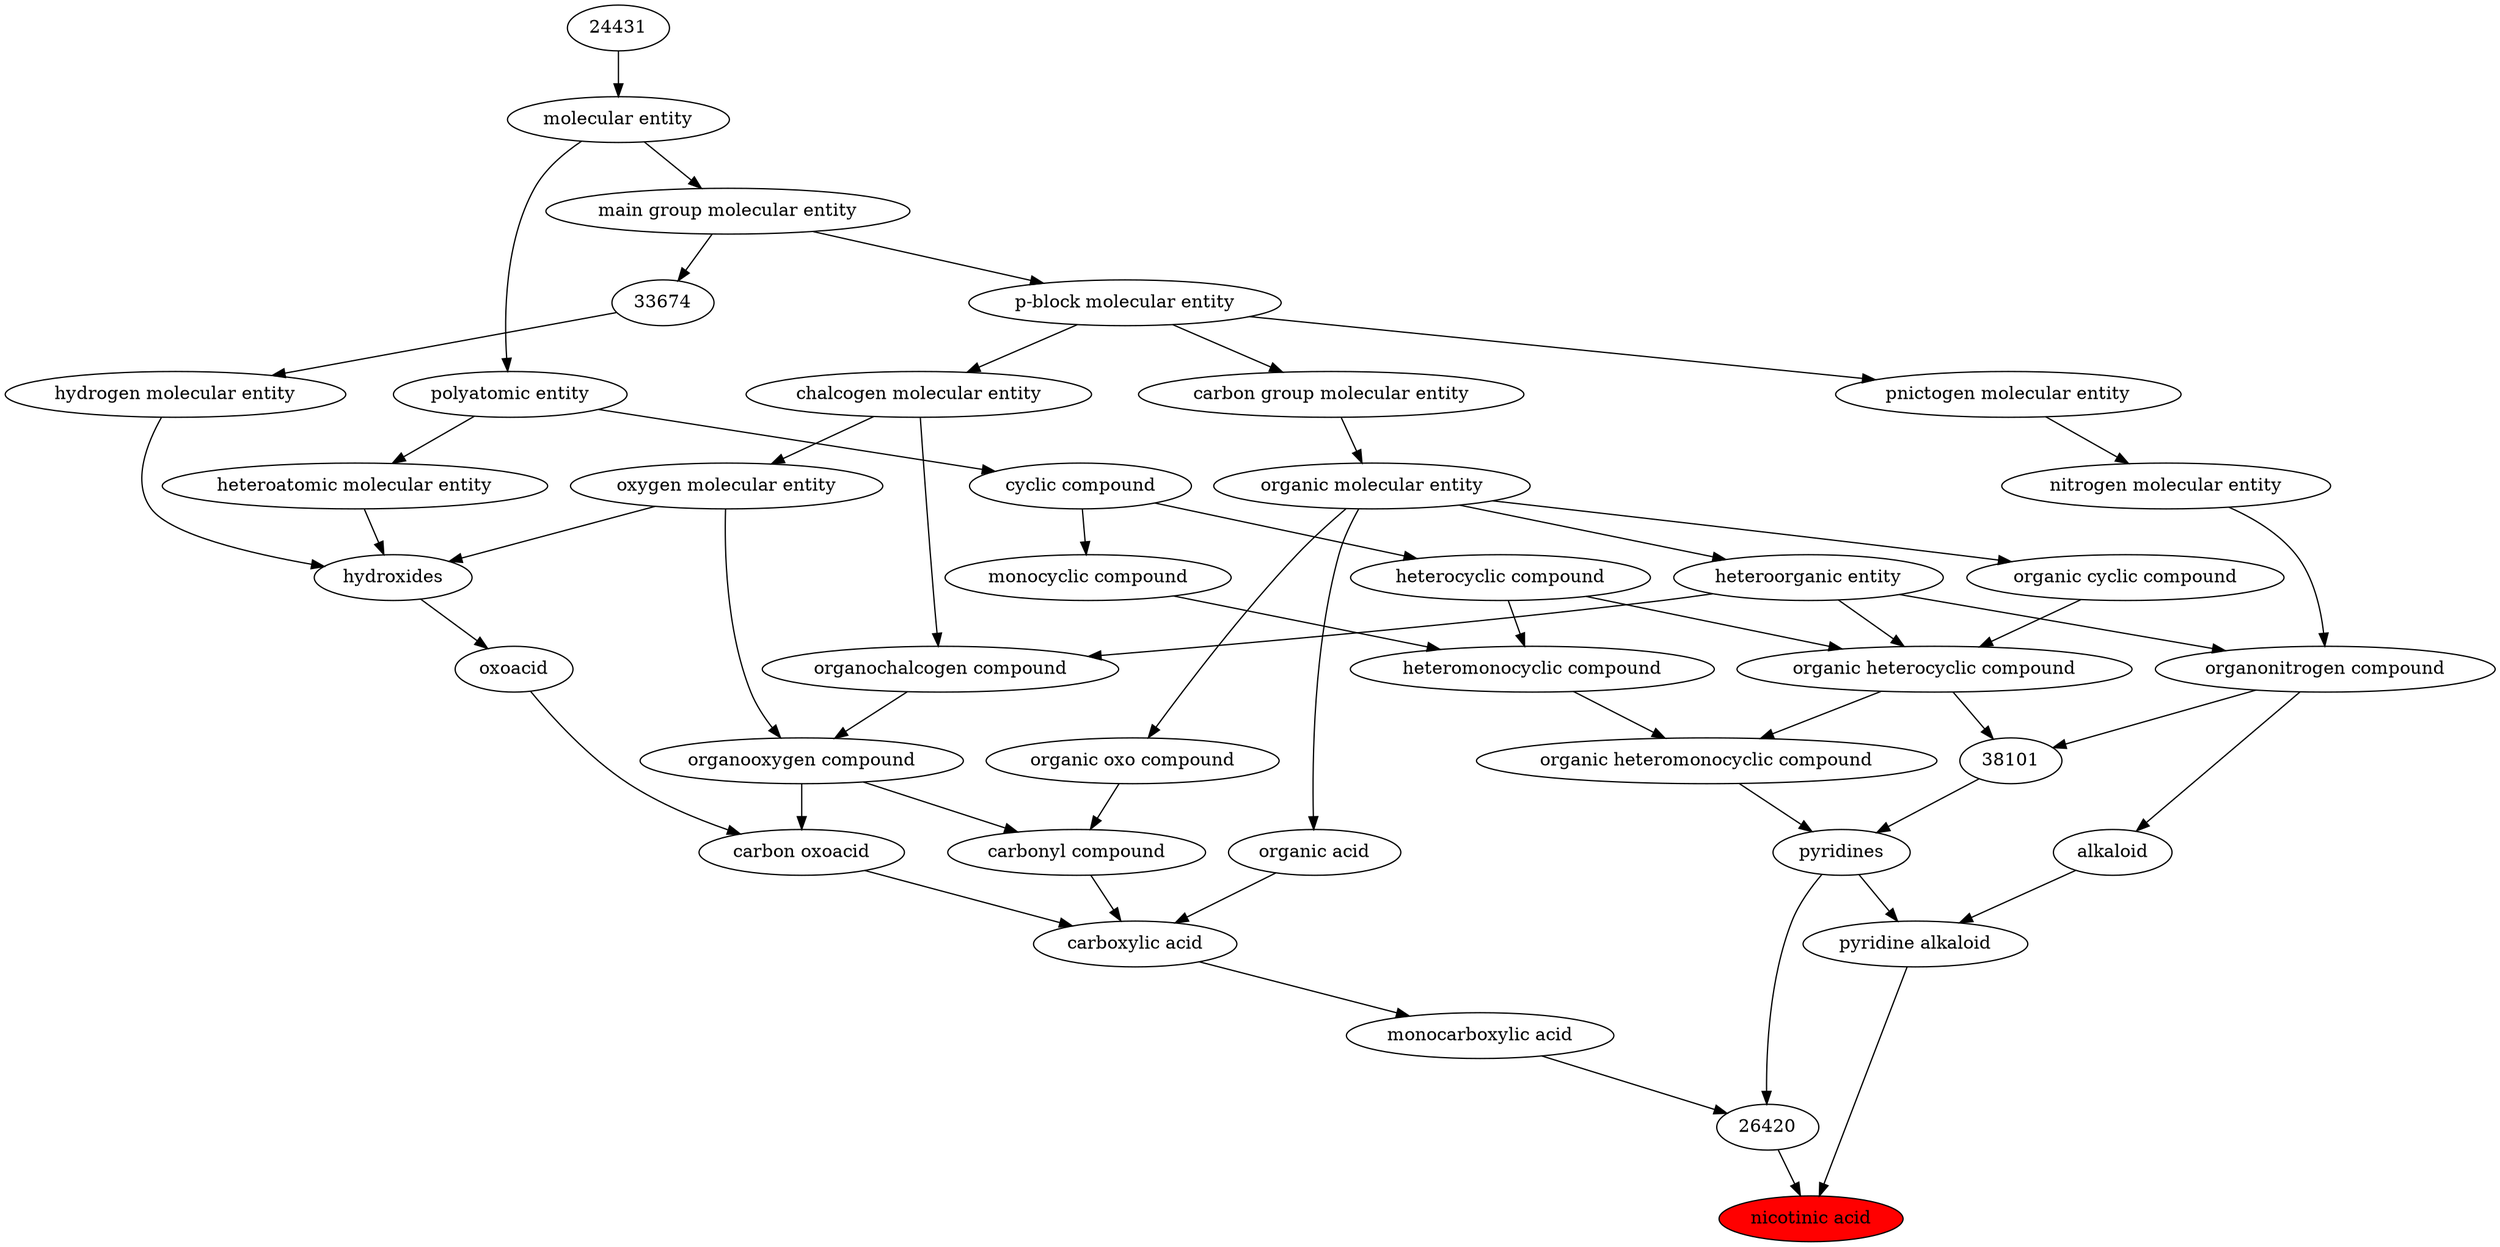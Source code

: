 digraph tree{ 
15940 [label="nicotinic acid" fillcolor=red style=filled]
26420 -> 15940
26416 -> 15940
26420 [label="26420"]
25384 -> 26420
26421 -> 26420
26416 [label="pyridine alkaloid"]
26421 -> 26416
22315 -> 26416
25384 [label="monocarboxylic acid"]
33575 -> 25384
26421 [label="pyridines"]
38101 -> 26421
25693 -> 26421
22315 [label="alkaloid"]
35352 -> 22315
33575 [label="carboxylic acid"]
36586 -> 33575
35605 -> 33575
64709 -> 33575
38101 [label="38101"]
24532 -> 38101
35352 -> 38101
25693 [label="organic heteromonocyclic compound"]
33670 -> 25693
24532 -> 25693
35352 [label="organonitrogen compound"]
51143 -> 35352
33285 -> 35352
36586 [label="carbonyl compound"]
36587 -> 36586
36963 -> 36586
35605 [label="carbon oxoacid"]
24833 -> 35605
36963 -> 35605
64709 [label="organic acid"]
50860 -> 64709
24532 [label="organic heterocyclic compound"]
33285 -> 24532
33832 -> 24532
5686 -> 24532
33670 [label="heteromonocyclic compound"]
5686 -> 33670
33661 -> 33670
51143 [label="nitrogen molecular entity"]
33302 -> 51143
33285 [label="heteroorganic entity"]
50860 -> 33285
36587 [label="organic oxo compound"]
50860 -> 36587
36963 [label="organooxygen compound"]
36962 -> 36963
25806 -> 36963
24833 [label="oxoacid"]
24651 -> 24833
50860 [label="organic molecular entity"]
33582 -> 50860
33832 [label="organic cyclic compound"]
50860 -> 33832
5686 [label="heterocyclic compound"]
33595 -> 5686
33661 [label="monocyclic compound"]
33595 -> 33661
33302 [label="pnictogen molecular entity"]
33675 -> 33302
36962 [label="organochalcogen compound"]
33285 -> 36962
33304 -> 36962
25806 [label="oxygen molecular entity"]
33304 -> 25806
24651 [label="hydroxides"]
25806 -> 24651
33608 -> 24651
37577 -> 24651
33582 [label="carbon group molecular entity"]
33675 -> 33582
33595 [label="cyclic compound"]
36357 -> 33595
33675 [label="p-block molecular entity"]
33579 -> 33675
33304 [label="chalcogen molecular entity"]
33675 -> 33304
33608 [label="hydrogen molecular entity"]
33674 -> 33608
37577 [label="heteroatomic molecular entity"]
36357 -> 37577
36357 [label="polyatomic entity"]
23367 -> 36357
33579 [label="main group molecular entity"]
23367 -> 33579
33674 [label="33674"]
33579 -> 33674
23367 [label="molecular entity"]
24431 -> 23367
24431 [label="24431"]
}